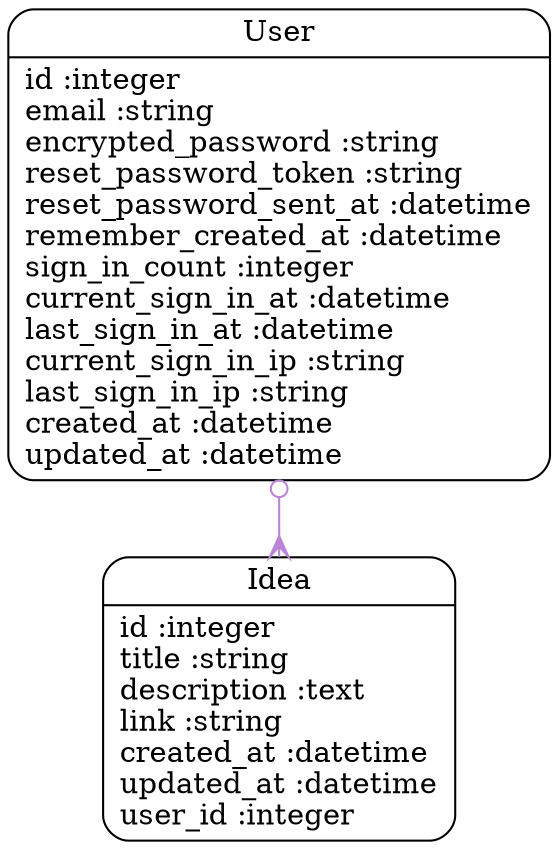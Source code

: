 digraph models_diagram {
	graph[overlap=false, splines=true]
	"Idea" [shape=Mrecord, label="{Idea|id :integer\ltitle :string\ldescription :text\llink :string\lcreated_at :datetime\lupdated_at :datetime\luser_id :integer\l}"]
	"User" [shape=Mrecord, label="{User|id :integer\lemail :string\lencrypted_password :string\lreset_password_token :string\lreset_password_sent_at :datetime\lremember_created_at :datetime\lsign_in_count :integer\lcurrent_sign_in_at :datetime\llast_sign_in_at :datetime\lcurrent_sign_in_ip :string\llast_sign_in_ip :string\lcreated_at :datetime\lupdated_at :datetime\l}"]
	"User" -> "Idea" [arrowtail=odot, arrowhead=crow, dir=both color="#BC84D6"]
}
